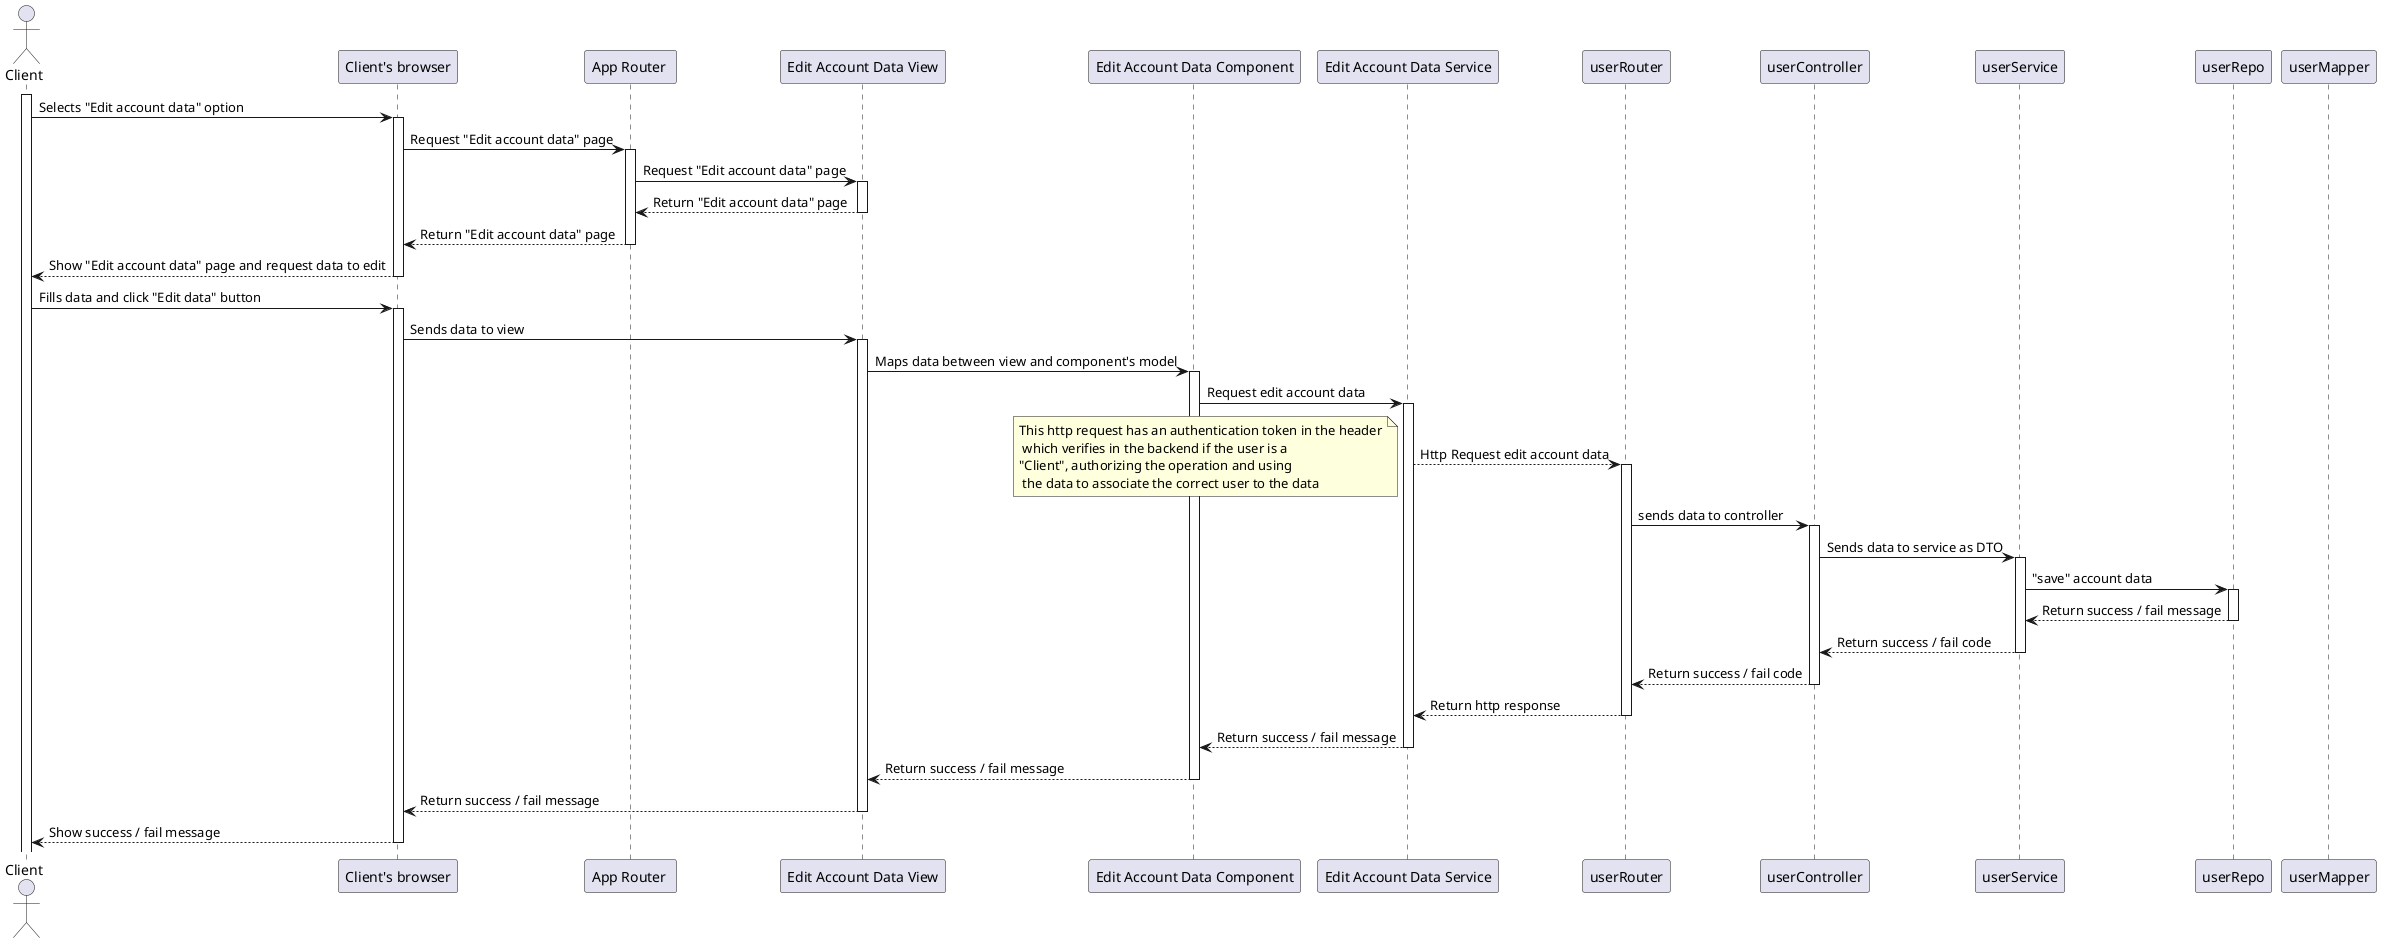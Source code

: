 @startuml

actor "Client" as C
participant "Client's browser" as CB
participant "App Router " as AR
participant "Edit Account Data View" as EAV
participant "Edit Account Data Component" as EAC
participant "Edit Account Data Service" as EAS
participant "userRouter" as URo
participant "userController" as UC
participant "userService" as US
participant "userRepo" as UR
participant "userMapper" as UM

activate C
C -> CB : Selects "Edit account data" option
activate CB
CB -> AR : Request "Edit account data" page
activate AR
AR -> EAV : Request "Edit account data" page
activate EAV
EAV --> AR : Return "Edit account data" page
deactivate EAV
AR --> CB : Return "Edit account data" page
deactivate AR
CB --> C : Show "Edit account data" page and request data to edit 
deactivate CB
C -> CB : Fills data and click "Edit data" button
activate CB
CB -> EAV : Sends data to view
activate EAV
EAV -> EAC : Maps data between view and component's model
activate EAC
EAC -> EAS : Request edit account data
activate EAS
EAS --> URo : Http Request edit account data
activate URo
note left : This http request has an authentication token in the header\n which verifies in the backend if the user is a \n"Client", authorizing the operation and using\n the data to associate the correct user to the data
URo -> UC : sends data to controller
activate UC
UC -> US : Sends data to service as DTO
activate US
US -> UR : "save" account data
activate UR
UR --> US : Return success / fail message
deactivate UR
US --> UC : Return success / fail code
deactivate US
UC --> URo : Return success / fail code
deactivate UC
URo --> EAS : Return http response
deactivate URo
EAS --> EAC : Return success / fail message
deactivate EAS
EAC --> EAV : Return success / fail message
deactivate EAC
EAV --> CB : Return success / fail message
deactivate EAV
CB --> C : Show success / fail message
deactivate CB
@enduml